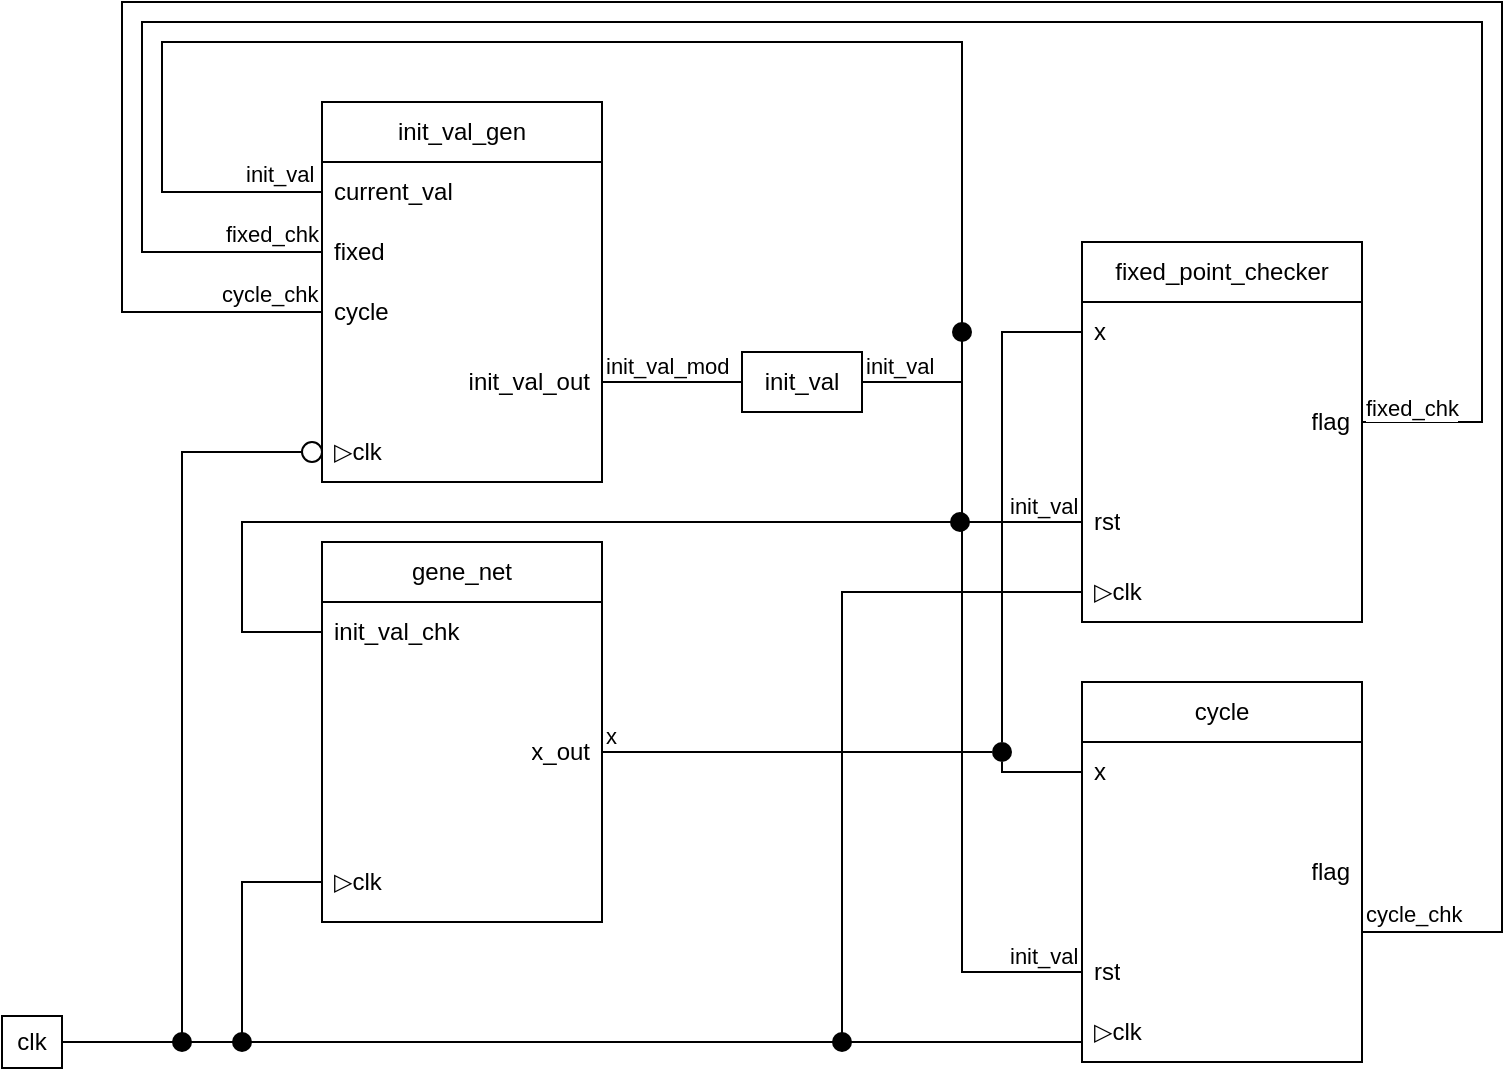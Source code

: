 <mxfile version="21.3.5" type="device">
  <diagram name="페이지-1" id="RQ32KHIv_9uSmckIaK-a">
    <mxGraphModel dx="1434" dy="764" grid="1" gridSize="10" guides="1" tooltips="1" connect="1" arrows="1" fold="1" page="1" pageScale="1" pageWidth="827" pageHeight="1169" math="0" shadow="0">
      <root>
        <mxCell id="0" />
        <mxCell id="1" parent="0" />
        <mxCell id="4w7rJXpaWg8g8c710yyT-1" value="gene_net" style="swimlane;fontStyle=0;childLayout=stackLayout;horizontal=1;startSize=30;horizontalStack=0;resizeParent=1;resizeParentMax=0;resizeLast=0;collapsible=1;marginBottom=0;whiteSpace=wrap;html=1;" parent="1" vertex="1">
          <mxGeometry x="170" y="420" width="140" height="190" as="geometry" />
        </mxCell>
        <mxCell id="4w7rJXpaWg8g8c710yyT-2" value="init_val_chk" style="text;strokeColor=none;fillColor=none;align=left;verticalAlign=middle;spacingLeft=4;spacingRight=4;overflow=hidden;points=[[0,0.5],[1,0.5]];portConstraint=eastwest;rotatable=0;whiteSpace=wrap;html=1;" parent="4w7rJXpaWg8g8c710yyT-1" vertex="1">
          <mxGeometry y="30" width="140" height="30" as="geometry" />
        </mxCell>
        <mxCell id="4w7rJXpaWg8g8c710yyT-6" value="x_out" style="text;strokeColor=none;fillColor=none;align=right;verticalAlign=middle;spacingLeft=4;spacingRight=4;overflow=hidden;points=[[0,0.5],[1,0.5]];portConstraint=eastwest;rotatable=0;whiteSpace=wrap;html=1;" parent="4w7rJXpaWg8g8c710yyT-1" vertex="1">
          <mxGeometry y="60" width="140" height="90" as="geometry" />
        </mxCell>
        <mxCell id="4w7rJXpaWg8g8c710yyT-3" value="▷clk" style="text;strokeColor=none;fillColor=none;align=left;verticalAlign=middle;spacingLeft=4;spacingRight=4;overflow=hidden;points=[[0,0.5],[1,0.5]];portConstraint=eastwest;rotatable=0;whiteSpace=wrap;html=1;" parent="4w7rJXpaWg8g8c710yyT-1" vertex="1">
          <mxGeometry y="150" width="140" height="40" as="geometry" />
        </mxCell>
        <mxCell id="4w7rJXpaWg8g8c710yyT-8" value="fixed_point_checker" style="swimlane;fontStyle=0;childLayout=stackLayout;horizontal=1;startSize=30;horizontalStack=0;resizeParent=1;resizeParentMax=0;resizeLast=0;collapsible=1;marginBottom=0;whiteSpace=wrap;html=1;" parent="1" vertex="1">
          <mxGeometry x="550" y="270" width="140" height="190" as="geometry" />
        </mxCell>
        <mxCell id="4w7rJXpaWg8g8c710yyT-10" value="x" style="text;strokeColor=none;fillColor=none;align=left;verticalAlign=middle;spacingLeft=4;spacingRight=4;overflow=hidden;points=[[0,0.5],[1,0.5]];portConstraint=eastwest;rotatable=0;whiteSpace=wrap;html=1;" parent="4w7rJXpaWg8g8c710yyT-8" vertex="1">
          <mxGeometry y="30" width="140" height="30" as="geometry" />
        </mxCell>
        <mxCell id="4w7rJXpaWg8g8c710yyT-13" value="flag" style="text;strokeColor=none;fillColor=none;align=right;verticalAlign=middle;spacingLeft=4;spacingRight=4;overflow=hidden;points=[[0,0.5],[1,0.5]];portConstraint=eastwest;rotatable=0;whiteSpace=wrap;html=1;" parent="4w7rJXpaWg8g8c710yyT-8" vertex="1">
          <mxGeometry y="60" width="140" height="60" as="geometry" />
        </mxCell>
        <mxCell id="4w7rJXpaWg8g8c710yyT-9" value="rst" style="text;strokeColor=none;fillColor=none;align=left;verticalAlign=middle;spacingLeft=4;spacingRight=4;overflow=hidden;points=[[0,0.5],[1,0.5]];portConstraint=eastwest;rotatable=0;whiteSpace=wrap;html=1;" parent="4w7rJXpaWg8g8c710yyT-8" vertex="1">
          <mxGeometry y="120" width="140" height="40" as="geometry" />
        </mxCell>
        <mxCell id="4w7rJXpaWg8g8c710yyT-11" value="▷clk" style="text;strokeColor=none;fillColor=none;align=left;verticalAlign=middle;spacingLeft=4;spacingRight=4;overflow=hidden;points=[[0,0.5],[1,0.5]];portConstraint=eastwest;rotatable=0;whiteSpace=wrap;html=1;" parent="4w7rJXpaWg8g8c710yyT-8" vertex="1">
          <mxGeometry y="160" width="140" height="30" as="geometry" />
        </mxCell>
        <mxCell id="4w7rJXpaWg8g8c710yyT-14" value="cycle" style="swimlane;fontStyle=0;childLayout=stackLayout;horizontal=1;startSize=30;horizontalStack=0;resizeParent=1;resizeParentMax=0;resizeLast=0;collapsible=1;marginBottom=0;whiteSpace=wrap;html=1;" parent="1" vertex="1">
          <mxGeometry x="550" y="490" width="140" height="190" as="geometry" />
        </mxCell>
        <mxCell id="4w7rJXpaWg8g8c710yyT-16" value="x" style="text;strokeColor=none;fillColor=none;align=left;verticalAlign=middle;spacingLeft=4;spacingRight=4;overflow=hidden;points=[[0,0.5],[1,0.5]];portConstraint=eastwest;rotatable=0;whiteSpace=wrap;html=1;" parent="4w7rJXpaWg8g8c710yyT-14" vertex="1">
          <mxGeometry y="30" width="140" height="30" as="geometry" />
        </mxCell>
        <mxCell id="4w7rJXpaWg8g8c710yyT-18" value="flag" style="text;strokeColor=none;fillColor=none;align=right;verticalAlign=middle;spacingLeft=4;spacingRight=4;overflow=hidden;points=[[0,0.5],[1,0.5]];portConstraint=eastwest;rotatable=0;whiteSpace=wrap;html=1;" parent="4w7rJXpaWg8g8c710yyT-14" vertex="1">
          <mxGeometry y="60" width="140" height="70" as="geometry" />
        </mxCell>
        <mxCell id="4w7rJXpaWg8g8c710yyT-15" value="rst" style="text;strokeColor=none;fillColor=none;align=left;verticalAlign=middle;spacingLeft=4;spacingRight=4;overflow=hidden;points=[[0,0.5],[1,0.5]];portConstraint=eastwest;rotatable=0;whiteSpace=wrap;html=1;" parent="4w7rJXpaWg8g8c710yyT-14" vertex="1">
          <mxGeometry y="130" width="140" height="30" as="geometry" />
        </mxCell>
        <mxCell id="4w7rJXpaWg8g8c710yyT-17" value="▷clk" style="text;strokeColor=none;fillColor=none;align=left;verticalAlign=middle;spacingLeft=4;spacingRight=4;overflow=hidden;points=[[0,0.5],[1,0.5]];portConstraint=eastwest;rotatable=0;whiteSpace=wrap;html=1;" parent="4w7rJXpaWg8g8c710yyT-14" vertex="1">
          <mxGeometry y="160" width="140" height="30" as="geometry" />
        </mxCell>
        <mxCell id="4w7rJXpaWg8g8c710yyT-19" value="init_val_gen" style="swimlane;fontStyle=0;childLayout=stackLayout;horizontal=1;startSize=30;horizontalStack=0;resizeParent=1;resizeParentMax=0;resizeLast=0;collapsible=1;marginBottom=0;whiteSpace=wrap;html=1;" parent="1" vertex="1">
          <mxGeometry x="170" y="200" width="140" height="190" as="geometry" />
        </mxCell>
        <mxCell id="4w7rJXpaWg8g8c710yyT-20" value="current_val" style="text;strokeColor=none;fillColor=none;align=left;verticalAlign=middle;spacingLeft=4;spacingRight=4;overflow=hidden;points=[[0,0.5],[1,0.5]];portConstraint=eastwest;rotatable=0;whiteSpace=wrap;html=1;" parent="4w7rJXpaWg8g8c710yyT-19" vertex="1">
          <mxGeometry y="30" width="140" height="30" as="geometry" />
        </mxCell>
        <mxCell id="4w7rJXpaWg8g8c710yyT-21" value="fixed" style="text;strokeColor=none;fillColor=none;align=left;verticalAlign=middle;spacingLeft=4;spacingRight=4;overflow=hidden;points=[[0,0.5],[1,0.5]];portConstraint=eastwest;rotatable=0;whiteSpace=wrap;html=1;" parent="4w7rJXpaWg8g8c710yyT-19" vertex="1">
          <mxGeometry y="60" width="140" height="30" as="geometry" />
        </mxCell>
        <mxCell id="4w7rJXpaWg8g8c710yyT-23" value="cycle" style="text;strokeColor=none;fillColor=none;align=left;verticalAlign=middle;spacingLeft=4;spacingRight=4;overflow=hidden;points=[[0,0.5],[1,0.5]];portConstraint=eastwest;rotatable=0;whiteSpace=wrap;html=1;" parent="4w7rJXpaWg8g8c710yyT-19" vertex="1">
          <mxGeometry y="90" width="140" height="30" as="geometry" />
        </mxCell>
        <mxCell id="4w7rJXpaWg8g8c710yyT-24" value="init_val_out" style="text;strokeColor=none;fillColor=none;align=right;verticalAlign=middle;spacingLeft=4;spacingRight=4;overflow=hidden;points=[[0,0.5],[1,0.5]];portConstraint=eastwest;rotatable=0;whiteSpace=wrap;html=1;" parent="4w7rJXpaWg8g8c710yyT-19" vertex="1">
          <mxGeometry y="120" width="140" height="40" as="geometry" />
        </mxCell>
        <mxCell id="4w7rJXpaWg8g8c710yyT-22" value="▷clk" style="text;strokeColor=none;fillColor=none;align=left;verticalAlign=middle;spacingLeft=4;spacingRight=4;overflow=hidden;points=[[0,0.5],[1,0.5]];portConstraint=eastwest;rotatable=0;whiteSpace=wrap;html=1;" parent="4w7rJXpaWg8g8c710yyT-19" vertex="1">
          <mxGeometry y="160" width="140" height="30" as="geometry" />
        </mxCell>
        <mxCell id="4w7rJXpaWg8g8c710yyT-33" style="edgeStyle=orthogonalEdgeStyle;rounded=0;orthogonalLoop=1;jettySize=auto;html=1;exitX=1;exitY=0.5;exitDx=0;exitDy=0;endArrow=none;endFill=0;" parent="1" target="4w7rJXpaWg8g8c710yyT-17" edge="1">
          <mxGeometry relative="1" as="geometry">
            <mxPoint x="260" y="660" as="targetPoint" />
            <mxPoint x="40" y="665" as="sourcePoint" />
            <Array as="points">
              <mxPoint x="40" y="670" />
            </Array>
          </mxGeometry>
        </mxCell>
        <mxCell id="4w7rJXpaWg8g8c710yyT-39" style="edgeStyle=orthogonalEdgeStyle;rounded=0;orthogonalLoop=1;jettySize=auto;html=1;exitX=0.667;exitY=0.5;exitDx=0;exitDy=0;endArrow=none;endFill=0;entryX=0;entryY=0.5;entryDx=0;entryDy=0;exitPerimeter=0;" parent="1" source="4w7rJXpaWg8g8c710yyT-56" target="4w7rJXpaWg8g8c710yyT-45" edge="1">
          <mxGeometry relative="1" as="geometry">
            <mxPoint x="40" y="665" as="sourcePoint" />
            <Array as="points">
              <mxPoint x="100" y="670" />
              <mxPoint x="100" y="375" />
            </Array>
          </mxGeometry>
        </mxCell>
        <mxCell id="4w7rJXpaWg8g8c710yyT-45" value="" style="ellipse;whiteSpace=wrap;html=1;" parent="1" vertex="1">
          <mxGeometry x="160" y="370" width="10" height="10" as="geometry" />
        </mxCell>
        <mxCell id="4w7rJXpaWg8g8c710yyT-71" style="edgeStyle=orthogonalEdgeStyle;rounded=0;orthogonalLoop=1;jettySize=auto;html=1;exitX=1;exitY=0.5;exitDx=0;exitDy=0;endArrow=none;endFill=0;" parent="1" source="4w7rJXpaWg8g8c710yyT-88" target="4w7rJXpaWg8g8c710yyT-11" edge="1">
          <mxGeometry relative="1" as="geometry">
            <Array as="points">
              <mxPoint x="430" y="670" />
              <mxPoint x="430" y="670" />
              <mxPoint x="430" y="445" />
            </Array>
          </mxGeometry>
        </mxCell>
        <mxCell id="4w7rJXpaWg8g8c710yyT-96" style="edgeStyle=orthogonalEdgeStyle;rounded=0;orthogonalLoop=1;jettySize=auto;html=1;exitX=1;exitY=0.5;exitDx=0;exitDy=0;endArrow=none;endFill=0;" parent="1" source="4w7rJXpaWg8g8c710yyT-98" target="4w7rJXpaWg8g8c710yyT-3" edge="1">
          <mxGeometry relative="1" as="geometry">
            <Array as="points">
              <mxPoint x="130" y="590" />
            </Array>
          </mxGeometry>
        </mxCell>
        <mxCell id="4w7rJXpaWg8g8c710yyT-56" value="clk" style="rounded=0;whiteSpace=wrap;html=1;" parent="1" vertex="1">
          <mxGeometry x="10" y="657" width="30" height="26" as="geometry" />
        </mxCell>
        <mxCell id="4w7rJXpaWg8g8c710yyT-58" value="init_val" style="rounded=0;whiteSpace=wrap;html=1;" parent="1" vertex="1">
          <mxGeometry x="380" y="325" width="60" height="30" as="geometry" />
        </mxCell>
        <mxCell id="4w7rJXpaWg8g8c710yyT-62" value="" style="endArrow=none;html=1;rounded=0;endFill=0;" parent="1" source="4w7rJXpaWg8g8c710yyT-24" target="4w7rJXpaWg8g8c710yyT-58" edge="1">
          <mxGeometry relative="1" as="geometry">
            <mxPoint x="230" y="290" as="sourcePoint" />
            <mxPoint x="390" y="290" as="targetPoint" />
          </mxGeometry>
        </mxCell>
        <mxCell id="4w7rJXpaWg8g8c710yyT-64" value="init_val_mod" style="edgeLabel;resizable=0;html=1;align=left;verticalAlign=bottom;" parent="4w7rJXpaWg8g8c710yyT-62" connectable="0" vertex="1">
          <mxGeometry x="-1" relative="1" as="geometry" />
        </mxCell>
        <mxCell id="4w7rJXpaWg8g8c710yyT-65" value="" style="endArrow=none;html=1;rounded=0;endFill=0;edgeStyle=orthogonalEdgeStyle;elbow=vertical;" parent="1" source="4w7rJXpaWg8g8c710yyT-58" target="4w7rJXpaWg8g8c710yyT-9" edge="1">
          <mxGeometry relative="1" as="geometry">
            <mxPoint x="410" y="430" as="sourcePoint" />
            <mxPoint x="520" y="310" as="targetPoint" />
            <Array as="points">
              <mxPoint x="490" y="340" />
              <mxPoint x="490" y="410" />
            </Array>
          </mxGeometry>
        </mxCell>
        <mxCell id="4w7rJXpaWg8g8c710yyT-66" value="init_val" style="edgeLabel;resizable=0;html=1;align=left;verticalAlign=bottom;" parent="4w7rJXpaWg8g8c710yyT-65" connectable="0" vertex="1">
          <mxGeometry x="-1" relative="1" as="geometry" />
        </mxCell>
        <mxCell id="4w7rJXpaWg8g8c710yyT-67" value="" style="endArrow=none;html=1;rounded=0;endFill=0;edgeStyle=orthogonalEdgeStyle;elbow=vertical;exitX=1;exitY=0.5;exitDx=0;exitDy=0;" parent="1" source="4w7rJXpaWg8g8c710yyT-58" target="4w7rJXpaWg8g8c710yyT-15" edge="1">
          <mxGeometry relative="1" as="geometry">
            <mxPoint x="460" y="350" as="sourcePoint" />
            <mxPoint x="560" y="325" as="targetPoint" />
            <Array as="points">
              <mxPoint x="490" y="340" />
              <mxPoint x="490" y="635" />
            </Array>
          </mxGeometry>
        </mxCell>
        <mxCell id="4w7rJXpaWg8g8c710yyT-68" value="init_val" style="edgeLabel;resizable=0;html=1;align=left;verticalAlign=bottom;" parent="4w7rJXpaWg8g8c710yyT-67" connectable="0" vertex="1">
          <mxGeometry x="-1" relative="1" as="geometry" />
        </mxCell>
        <mxCell id="4w7rJXpaWg8g8c710yyT-69" value="" style="endArrow=none;html=1;rounded=0;endFill=0;edgeStyle=orthogonalEdgeStyle;elbow=vertical;exitX=1;exitY=0.5;exitDx=0;exitDy=0;" parent="1" source="4w7rJXpaWg8g8c710yyT-82" target="4w7rJXpaWg8g8c710yyT-2" edge="1">
          <mxGeometry relative="1" as="geometry">
            <mxPoint x="460" y="350" as="sourcePoint" />
            <mxPoint x="560" y="545" as="targetPoint" />
            <Array as="points">
              <mxPoint x="130" y="410" />
              <mxPoint x="130" y="465" />
            </Array>
          </mxGeometry>
        </mxCell>
        <mxCell id="4w7rJXpaWg8g8c710yyT-73" value="" style="endArrow=none;html=1;rounded=0;endFill=0;edgeStyle=orthogonalEdgeStyle;elbow=vertical;" parent="1" source="4w7rJXpaWg8g8c710yyT-85" target="4w7rJXpaWg8g8c710yyT-16" edge="1">
          <mxGeometry relative="1" as="geometry">
            <mxPoint x="799.97" y="650.03" as="sourcePoint" />
            <mxPoint x="529.97" y="775.03" as="targetPoint" />
            <Array as="points">
              <mxPoint x="510" y="535" />
            </Array>
          </mxGeometry>
        </mxCell>
        <mxCell id="4w7rJXpaWg8g8c710yyT-75" value="" style="endArrow=none;html=1;rounded=0;endFill=0;edgeStyle=orthogonalEdgeStyle;elbow=vertical;" parent="1" source="4w7rJXpaWg8g8c710yyT-85" target="4w7rJXpaWg8g8c710yyT-10" edge="1">
          <mxGeometry relative="1" as="geometry">
            <mxPoint x="320" y="535" as="sourcePoint" />
            <mxPoint x="560" y="575" as="targetPoint" />
            <Array as="points">
              <mxPoint x="510" y="315" />
            </Array>
          </mxGeometry>
        </mxCell>
        <mxCell id="4w7rJXpaWg8g8c710yyT-77" style="edgeStyle=orthogonalEdgeStyle;rounded=0;orthogonalLoop=1;jettySize=auto;html=1;exitX=1;exitY=0.5;exitDx=0;exitDy=0;endArrow=none;endFill=0;" parent="1" source="4w7rJXpaWg8g8c710yyT-13" target="4w7rJXpaWg8g8c710yyT-21" edge="1">
          <mxGeometry relative="1" as="geometry">
            <Array as="points">
              <mxPoint x="750" y="360" />
              <mxPoint x="750" y="160" />
              <mxPoint x="80" y="160" />
              <mxPoint x="80" y="275" />
            </Array>
          </mxGeometry>
        </mxCell>
        <mxCell id="4w7rJXpaWg8g8c710yyT-78" value="fixed_chk" style="edgeLabel;resizable=0;html=1;align=left;verticalAlign=bottom;" parent="1" connectable="0" vertex="1">
          <mxGeometry x="690" y="361.0" as="geometry" />
        </mxCell>
        <mxCell id="4w7rJXpaWg8g8c710yyT-79" style="edgeStyle=orthogonalEdgeStyle;rounded=0;orthogonalLoop=1;jettySize=auto;html=1;exitX=1;exitY=0.5;exitDx=0;exitDy=0;endArrow=none;endFill=0;" parent="1" source="4w7rJXpaWg8g8c710yyT-18" target="4w7rJXpaWg8g8c710yyT-23" edge="1">
          <mxGeometry relative="1" as="geometry">
            <Array as="points">
              <mxPoint x="690" y="615" />
              <mxPoint x="760" y="615" />
              <mxPoint x="760" y="150" />
              <mxPoint x="70" y="150" />
              <mxPoint x="70" y="305" />
            </Array>
          </mxGeometry>
        </mxCell>
        <mxCell id="4w7rJXpaWg8g8c710yyT-80" value="cycle_chk" style="edgeLabel;resizable=0;html=1;align=left;verticalAlign=bottom;" parent="1" connectable="0" vertex="1">
          <mxGeometry x="690" y="614.0" as="geometry" />
        </mxCell>
        <mxCell id="4w7rJXpaWg8g8c710yyT-83" value="" style="endArrow=none;html=1;rounded=0;endFill=0;edgeStyle=orthogonalEdgeStyle;elbow=vertical;exitX=1;exitY=0.5;exitDx=0;exitDy=0;" parent="1" source="4w7rJXpaWg8g8c710yyT-58" target="4w7rJXpaWg8g8c710yyT-82" edge="1">
          <mxGeometry relative="1" as="geometry">
            <mxPoint x="440" y="340" as="sourcePoint" />
            <mxPoint x="170" y="465" as="targetPoint" />
            <Array as="points">
              <mxPoint x="490" y="340" />
              <mxPoint x="490" y="410" />
            </Array>
          </mxGeometry>
        </mxCell>
        <mxCell id="4w7rJXpaWg8g8c710yyT-84" value="init_val" style="edgeLabel;resizable=0;html=1;align=left;verticalAlign=bottom;" parent="4w7rJXpaWg8g8c710yyT-83" connectable="0" vertex="1">
          <mxGeometry x="-1" relative="1" as="geometry" />
        </mxCell>
        <mxCell id="4w7rJXpaWg8g8c710yyT-82" value="" style="ellipse;whiteSpace=wrap;html=1;strokeColor=none;fillStyle=solid;fillColor=#000000;gradientColor=none;" parent="1" vertex="1">
          <mxGeometry x="484" y="405" width="10" height="10" as="geometry" />
        </mxCell>
        <mxCell id="4w7rJXpaWg8g8c710yyT-86" value="" style="endArrow=none;html=1;rounded=0;endFill=0;edgeStyle=orthogonalEdgeStyle;elbow=vertical;" parent="1" source="4w7rJXpaWg8g8c710yyT-6" target="4w7rJXpaWg8g8c710yyT-85" edge="1">
          <mxGeometry relative="1" as="geometry">
            <mxPoint x="310" y="525" as="sourcePoint" />
            <mxPoint x="550" y="350" as="targetPoint" />
            <Array as="points" />
          </mxGeometry>
        </mxCell>
        <mxCell id="4w7rJXpaWg8g8c710yyT-87" value="x" style="edgeLabel;resizable=0;html=1;align=left;verticalAlign=bottom;" parent="4w7rJXpaWg8g8c710yyT-86" connectable="0" vertex="1">
          <mxGeometry x="-1" relative="1" as="geometry" />
        </mxCell>
        <mxCell id="4w7rJXpaWg8g8c710yyT-89" value="" style="edgeStyle=orthogonalEdgeStyle;rounded=0;orthogonalLoop=1;jettySize=auto;html=1;endArrow=none;endFill=0;exitX=1;exitY=0.5;exitDx=0;exitDy=0;" parent="1" source="4w7rJXpaWg8g8c710yyT-98" target="4w7rJXpaWg8g8c710yyT-88" edge="1">
          <mxGeometry relative="1" as="geometry">
            <mxPoint x="100" y="760" as="sourcePoint" />
            <mxPoint x="550" y="445" as="targetPoint" />
            <Array as="points">
              <mxPoint x="140" y="670" />
              <mxPoint x="140" y="670" />
            </Array>
          </mxGeometry>
        </mxCell>
        <mxCell id="4w7rJXpaWg8g8c710yyT-88" value="" style="ellipse;whiteSpace=wrap;html=1;strokeColor=none;fillStyle=solid;fillColor=#000000;gradientColor=none;" parent="1" vertex="1">
          <mxGeometry x="425" y="665" width="10" height="10" as="geometry" />
        </mxCell>
        <mxCell id="4w7rJXpaWg8g8c710yyT-97" value="" style="ellipse;whiteSpace=wrap;html=1;strokeColor=none;fillStyle=solid;fillColor=#000000;gradientColor=none;" parent="1" vertex="1">
          <mxGeometry x="125" y="665" width="10" height="10" as="geometry" />
        </mxCell>
        <mxCell id="4w7rJXpaWg8g8c710yyT-99" value="" style="edgeStyle=orthogonalEdgeStyle;rounded=0;orthogonalLoop=1;jettySize=auto;html=1;endArrow=none;endFill=0;exitX=1;exitY=0.5;exitDx=0;exitDy=0;" parent="1" source="4w7rJXpaWg8g8c710yyT-56" target="4w7rJXpaWg8g8c710yyT-98" edge="1">
          <mxGeometry relative="1" as="geometry">
            <mxPoint x="40" y="670" as="sourcePoint" />
            <mxPoint x="425" y="670" as="targetPoint" />
            <Array as="points" />
          </mxGeometry>
        </mxCell>
        <mxCell id="4w7rJXpaWg8g8c710yyT-100" value="" style="edgeStyle=orthogonalEdgeStyle;rounded=0;orthogonalLoop=1;jettySize=auto;html=1;exitX=1;exitY=0.5;exitDx=0;exitDy=0;endArrow=none;endFill=0;" parent="1" source="4w7rJXpaWg8g8c710yyT-56" target="4w7rJXpaWg8g8c710yyT-98" edge="1">
          <mxGeometry relative="1" as="geometry">
            <mxPoint x="40" y="670" as="sourcePoint" />
            <mxPoint x="170" y="590" as="targetPoint" />
            <Array as="points">
              <mxPoint x="130" y="670" />
            </Array>
          </mxGeometry>
        </mxCell>
        <mxCell id="4w7rJXpaWg8g8c710yyT-98" value="" style="ellipse;whiteSpace=wrap;html=1;strokeColor=none;fillStyle=solid;fillColor=#000000;gradientColor=none;" parent="1" vertex="1">
          <mxGeometry x="95" y="665" width="10" height="10" as="geometry" />
        </mxCell>
        <mxCell id="6XVTY5NzVhwPI-PJ-XIX-2" value="init_val" style="edgeLabel;resizable=0;html=1;align=left;verticalAlign=bottom;" parent="1" connectable="0" vertex="1">
          <mxGeometry x="130.0" y="244.0" as="geometry" />
        </mxCell>
        <mxCell id="6XVTY5NzVhwPI-PJ-XIX-1" style="edgeStyle=orthogonalEdgeStyle;rounded=0;orthogonalLoop=1;jettySize=auto;html=1;exitX=0;exitY=0.5;exitDx=0;exitDy=0;entryX=1;entryY=0.5;entryDx=0;entryDy=0;endArrow=none;endFill=0;" parent="1" source="4w7rJXpaWg8g8c710yyT-20" target="4w7rJXpaWg8g8c710yyT-58" edge="1">
          <mxGeometry relative="1" as="geometry">
            <mxPoint x="490.0" y="320.0" as="targetPoint" />
            <Array as="points">
              <mxPoint x="90" y="245" />
              <mxPoint x="90" y="170" />
              <mxPoint x="490" y="170" />
              <mxPoint x="490" y="340" />
            </Array>
          </mxGeometry>
        </mxCell>
        <mxCell id="gKEdgpDxOSH6f1EjOdLO-9" value="" style="ellipse;whiteSpace=wrap;html=1;strokeColor=none;fillStyle=solid;fillColor=#000000;gradientColor=none;" vertex="1" parent="1">
          <mxGeometry x="485" y="310" width="10" height="10" as="geometry" />
        </mxCell>
        <mxCell id="gKEdgpDxOSH6f1EjOdLO-10" value="fixed_chk" style="edgeLabel;resizable=0;html=1;align=left;verticalAlign=bottom;" connectable="0" vertex="1" parent="1">
          <mxGeometry x="120" y="274.0" as="geometry" />
        </mxCell>
        <mxCell id="gKEdgpDxOSH6f1EjOdLO-11" value="cycle_chk" style="edgeLabel;resizable=0;html=1;align=left;verticalAlign=bottom;" connectable="0" vertex="1" parent="1">
          <mxGeometry x="118" y="304.0" as="geometry" />
        </mxCell>
        <mxCell id="gKEdgpDxOSH6f1EjOdLO-12" value="init_val" style="edgeLabel;resizable=0;html=1;align=left;verticalAlign=bottom;" connectable="0" vertex="1" parent="1">
          <mxGeometry x="512.0" y="410.0" as="geometry" />
        </mxCell>
        <mxCell id="gKEdgpDxOSH6f1EjOdLO-13" value="init_val" style="edgeLabel;resizable=0;html=1;align=left;verticalAlign=bottom;" connectable="0" vertex="1" parent="1">
          <mxGeometry x="512.0" y="635.0" as="geometry" />
        </mxCell>
        <mxCell id="gKEdgpDxOSH6f1EjOdLO-16" value="" style="endArrow=none;html=1;rounded=0;endFill=0;edgeStyle=orthogonalEdgeStyle;elbow=vertical;" edge="1" parent="1" source="4w7rJXpaWg8g8c710yyT-6" target="4w7rJXpaWg8g8c710yyT-85">
          <mxGeometry relative="1" as="geometry">
            <mxPoint x="310" y="525" as="sourcePoint" />
            <mxPoint x="550" y="535" as="targetPoint" />
            <Array as="points" />
          </mxGeometry>
        </mxCell>
        <mxCell id="gKEdgpDxOSH6f1EjOdLO-17" value="x" style="edgeLabel;resizable=0;html=1;align=left;verticalAlign=bottom;" connectable="0" vertex="1" parent="gKEdgpDxOSH6f1EjOdLO-16">
          <mxGeometry x="-1" relative="1" as="geometry" />
        </mxCell>
        <mxCell id="4w7rJXpaWg8g8c710yyT-85" value="" style="ellipse;whiteSpace=wrap;html=1;strokeColor=none;fillStyle=solid;fillColor=#000000;gradientColor=none;" parent="1" vertex="1">
          <mxGeometry x="505" y="520" width="10" height="10" as="geometry" />
        </mxCell>
      </root>
    </mxGraphModel>
  </diagram>
</mxfile>
